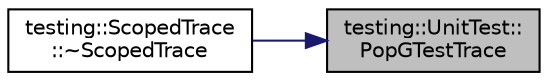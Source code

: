 digraph "testing::UnitTest::PopGTestTrace"
{
 // LATEX_PDF_SIZE
  bgcolor="transparent";
  edge [fontname="Helvetica",fontsize="10",labelfontname="Helvetica",labelfontsize="10"];
  node [fontname="Helvetica",fontsize="10",shape=record];
  rankdir="RL";
  Node1 [label="testing::UnitTest::\lPopGTestTrace",height=0.2,width=0.4,color="black", fillcolor="grey75", style="filled", fontcolor="black",tooltip=" "];
  Node1 -> Node2 [dir="back",color="midnightblue",fontsize="10",style="solid",fontname="Helvetica"];
  Node2 [label="testing::ScopedTrace\l::~ScopedTrace",height=0.2,width=0.4,color="black",URL="$classtesting_1_1ScopedTrace.html#aa8320ec2679f205cf2c14f508ba35b4d",tooltip=" "];
}
